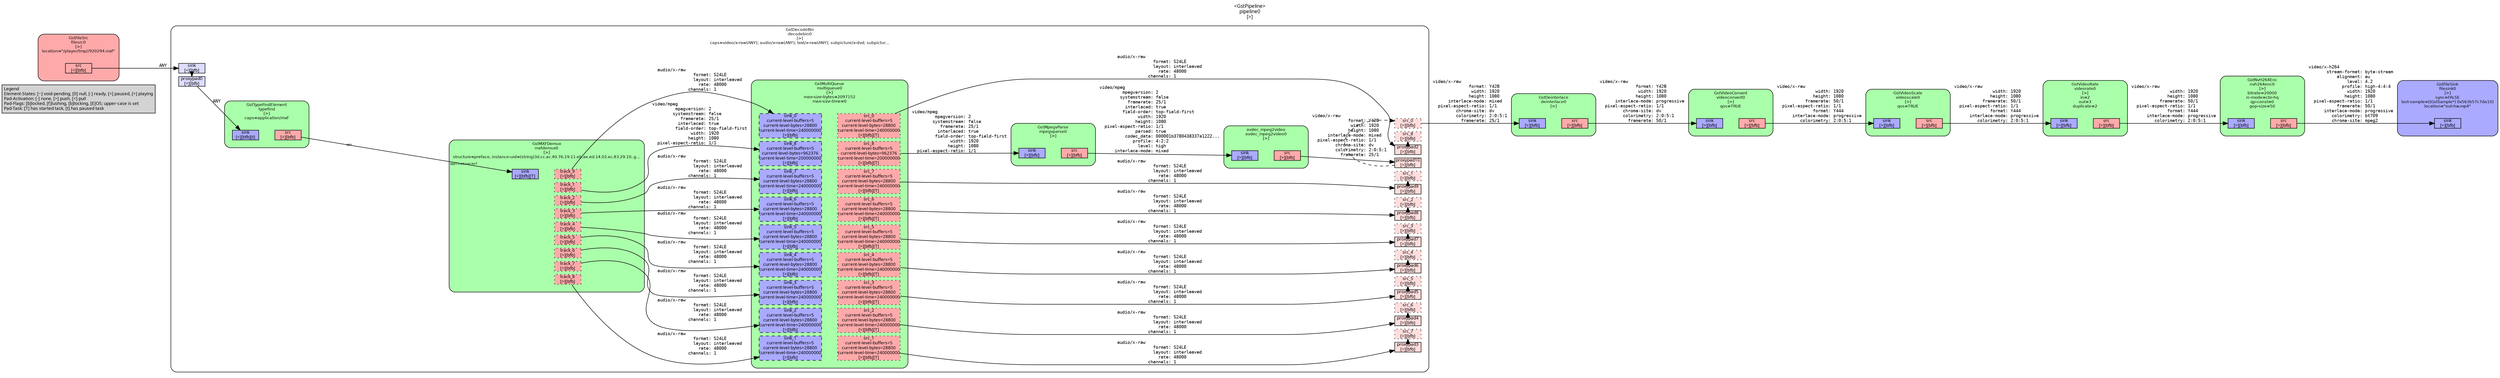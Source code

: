 digraph pipeline {
  rankdir=LR;
  fontname="sans";
  fontsize="10";
  labelloc=t;
  nodesep=.1;
  ranksep=.2;
  label="<GstPipeline>\npipeline0\n[>]";
  node [style="filled,rounded", shape=box, fontsize="9", fontname="sans", margin="0.0,0.0"];
  edge [labelfontsize="6", fontsize="9", fontname="monospace"];
  
  legend [
    pos="0,0!",
    margin="0.05,0.05",
    style="filled",
    label="Legend\lElement-States: [~] void-pending, [0] null, [-] ready, [=] paused, [>] playing\lPad-Activation: [-] none, [>] push, [<] pull\lPad-Flags: [b]locked, [f]lushing, [b]locking, [E]OS; upper-case is set\lPad-Task: [T] has started task, [t] has paused task\l",
  ];
  subgraph cluster_filesink0_0x563b57cd1cf0 {
    fontname="Bitstream Vera Sans";
    fontsize="8";
    style="filled,rounded";
    color=black;
    label="GstFileSink\nfilesink0\n[>]\nsync=FALSE\nlast-sample=((GstSample*) 0x563b57c7da10)\nlocation=\"out-hw.mp4\"";
    subgraph cluster_filesink0_0x563b57cd1cf0_sink {
      label="";
      style="invis";
      filesink0_0x563b57cd1cf0_sink_0x563b57ef80b0 [color=black, fillcolor="#aaaaff", label="sink\n[>][bfb]", height="0.2", style="filled,solid"];
    }

    fillcolor="#aaaaff";
  }

  subgraph cluster_nvh264enc0_0x563b580995d0 {
    fontname="Bitstream Vera Sans";
    fontsize="8";
    style="filled,rounded";
    color=black;
    label="GstNvH264Enc\nnvh264enc0\n[>]\nbitrate=20000\nrc-mode=cbr-hq\nqp-const=0\ngop-size=50";
    subgraph cluster_nvh264enc0_0x563b580995d0_sink {
      label="";
      style="invis";
      nvh264enc0_0x563b580995d0_sink_0x563b57c83b50 [color=black, fillcolor="#aaaaff", label="sink\n[>][bfb]", height="0.2", style="filled,solid"];
    }

    subgraph cluster_nvh264enc0_0x563b580995d0_src {
      label="";
      style="invis";
      nvh264enc0_0x563b580995d0_src_0x563b57c83da0 [color=black, fillcolor="#ffaaaa", label="src\n[>][bfb]", height="0.2", style="filled,solid"];
    }

    nvh264enc0_0x563b580995d0_sink_0x563b57c83b50 -> nvh264enc0_0x563b580995d0_src_0x563b57c83da0 [style="invis"];
    fillcolor="#aaffaa";
  }

  nvh264enc0_0x563b580995d0_src_0x563b57c83da0 -> filesink0_0x563b57cd1cf0_sink_0x563b57ef80b0 [label="video/x-h264\l       stream-format: byte-stream\l           alignment: au\l               level: 4.2\l             profile: high-4:4:4\l               width: 1920\l              height: 1080\l  pixel-aspect-ratio: 1/1\l           framerate: 50/1\l      interlace-mode: progressive\l         colorimetry: bt709\l         chroma-site: mpeg2\l"]
  subgraph cluster_videorate0_0x563b57cc3200 {
    fontname="Bitstream Vera Sans";
    fontsize="8";
    style="filled,rounded";
    color=black;
    label="GstVideoRate\nvideorate0\n[>]\nin=2\nout=3\nduplicate=2";
    subgraph cluster_videorate0_0x563b57cc3200_sink {
      label="";
      style="invis";
      videorate0_0x563b57cc3200_sink_0x563b57c836b0 [color=black, fillcolor="#aaaaff", label="sink\n[>][bfb]", height="0.2", style="filled,solid"];
    }

    subgraph cluster_videorate0_0x563b57cc3200_src {
      label="";
      style="invis";
      videorate0_0x563b57cc3200_src_0x563b57c83900 [color=black, fillcolor="#ffaaaa", label="src\n[>][bfb]", height="0.2", style="filled,solid"];
    }

    videorate0_0x563b57cc3200_sink_0x563b57c836b0 -> videorate0_0x563b57cc3200_src_0x563b57c83900 [style="invis"];
    fillcolor="#aaffaa";
  }

  videorate0_0x563b57cc3200_src_0x563b57c83900 -> nvh264enc0_0x563b580995d0_sink_0x563b57c83b50 [label="video/x-raw\l               width: 1920\l              height: 1080\l           framerate: 50/1\l  pixel-aspect-ratio: 1/1\l              format: Y444\l      interlace-mode: progressive\l         colorimetry: 2:0:5:1\l"]
  subgraph cluster_videoscale0_0x563b57cc00e0 {
    fontname="Bitstream Vera Sans";
    fontsize="8";
    style="filled,rounded";
    color=black;
    label="GstVideoScale\nvideoscale0\n[>]\nqos=TRUE";
    subgraph cluster_videoscale0_0x563b57cc00e0_sink {
      label="";
      style="invis";
      videoscale0_0x563b57cc00e0_sink_0x563b57c83210 [color=black, fillcolor="#aaaaff", label="sink\n[>][bfb]", height="0.2", style="filled,solid"];
    }

    subgraph cluster_videoscale0_0x563b57cc00e0_src {
      label="";
      style="invis";
      videoscale0_0x563b57cc00e0_src_0x563b57c83460 [color=black, fillcolor="#ffaaaa", label="src\n[>][bfb]", height="0.2", style="filled,solid"];
    }

    videoscale0_0x563b57cc00e0_sink_0x563b57c83210 -> videoscale0_0x563b57cc00e0_src_0x563b57c83460 [style="invis"];
    fillcolor="#aaffaa";
  }

  videoscale0_0x563b57cc00e0_src_0x563b57c83460 -> videorate0_0x563b57cc3200_sink_0x563b57c836b0 [label="video/x-raw\l               width: 1920\l              height: 1080\l           framerate: 50/1\l  pixel-aspect-ratio: 1/1\l              format: Y444\l      interlace-mode: progressive\l         colorimetry: 2:0:5:1\l"]
  subgraph cluster_videoconvert0_0x563b57cba4e0 {
    fontname="Bitstream Vera Sans";
    fontsize="8";
    style="filled,rounded";
    color=black;
    label="GstVideoConvert\nvideoconvert0\n[>]\nqos=TRUE";
    subgraph cluster_videoconvert0_0x563b57cba4e0_sink {
      label="";
      style="invis";
      videoconvert0_0x563b57cba4e0_sink_0x563b57c82d70 [color=black, fillcolor="#aaaaff", label="sink\n[>][bfb]", height="0.2", style="filled,solid"];
    }

    subgraph cluster_videoconvert0_0x563b57cba4e0_src {
      label="";
      style="invis";
      videoconvert0_0x563b57cba4e0_src_0x563b57c82fc0 [color=black, fillcolor="#ffaaaa", label="src\n[>][bfb]", height="0.2", style="filled,solid"];
    }

    videoconvert0_0x563b57cba4e0_sink_0x563b57c82d70 -> videoconvert0_0x563b57cba4e0_src_0x563b57c82fc0 [style="invis"];
    fillcolor="#aaffaa";
  }

  videoconvert0_0x563b57cba4e0_src_0x563b57c82fc0 -> videoscale0_0x563b57cc00e0_sink_0x563b57c83210 [label="video/x-raw\l               width: 1920\l              height: 1080\l           framerate: 50/1\l  pixel-aspect-ratio: 1/1\l              format: Y444\l      interlace-mode: progressive\l         colorimetry: 2:0:5:1\l"]
  subgraph cluster_deinterlace0_0x563b57cab560 {
    fontname="Bitstream Vera Sans";
    fontsize="8";
    style="filled,rounded";
    color=black;
    label="GstDeinterlace\ndeinterlace0\n[>]";
    subgraph cluster_deinterlace0_0x563b57cab560_sink {
      label="";
      style="invis";
      deinterlace0_0x563b57cab560_sink_0x563b57c828d0 [color=black, fillcolor="#aaaaff", label="sink\n[>][bfb]", height="0.2", style="filled,solid"];
    }

    subgraph cluster_deinterlace0_0x563b57cab560_src {
      label="";
      style="invis";
      deinterlace0_0x563b57cab560_src_0x563b57c82b20 [color=black, fillcolor="#ffaaaa", label="src\n[>][bfb]", height="0.2", style="filled,solid"];
    }

    deinterlace0_0x563b57cab560_sink_0x563b57c828d0 -> deinterlace0_0x563b57cab560_src_0x563b57c82b20 [style="invis"];
    fillcolor="#aaffaa";
  }

  deinterlace0_0x563b57cab560_src_0x563b57c82b20 -> videoconvert0_0x563b57cba4e0_sink_0x563b57c82d70 [label="video/x-raw\l              format: Y42B\l               width: 1920\l              height: 1080\l      interlace-mode: progressive\l  pixel-aspect-ratio: 1/1\l         chroma-site: dv\l         colorimetry: 2:0:5:1\l           framerate: 50/1\l"]
  subgraph cluster_decodebin0_0x563b57c90120 {
    fontname="Bitstream Vera Sans";
    fontsize="8";
    style="filled,rounded";
    color=black;
    label="GstDecodeBin\ndecodebin0\n[>]\ncaps=video/x-raw(ANY); audio/x-raw(ANY); text/x-raw(ANY); subpicture/x-dvd; subpictur…";
    subgraph cluster_decodebin0_0x563b57c90120_sink {
      label="";
      style="invis";
      _proxypad0_0x563b57c9c090 [color=black, fillcolor="#ddddff", label="proxypad0\n[<][bfb]", height="0.2", style="filled,solid"];
    decodebin0_0x563b57c90120_sink_0x563b57c98050 -> _proxypad0_0x563b57c9c090 [style=dashed, minlen=0]
      decodebin0_0x563b57c90120_sink_0x563b57c98050 [color=black, fillcolor="#ddddff", label="sink\n[<][bfb]", height="0.2", style="filled,solid"];
    }

    subgraph cluster_decodebin0_0x563b57c90120_src {
      label="";
      style="invis";
      _proxypad10_0x7fa0200b6510 [color=black, fillcolor="#ffdddd", label="proxypad10\n[>][bfb]", height="0.2", style="filled,solid"];
    _proxypad10_0x7fa0200b6510 -> decodebin0_0x563b57c90120_src_0_0x7fa0200b4890 [style=dashed, minlen=0]
      decodebin0_0x563b57c90120_src_0_0x7fa0200b4890 [color=black, fillcolor="#ffdddd", label="src_0\n[>][bfb]", height="0.2", style="filled,dotted"];
      _proxypad9_0x7fa0200b62b0 [color=black, fillcolor="#ffdddd", label="proxypad9\n[>][bfb]", height="0.2", style="filled,solid"];
    _proxypad9_0x7fa0200b62b0 -> decodebin0_0x563b57c90120_src_1_0x7fa0200b4600 [style=dashed, minlen=0]
      decodebin0_0x563b57c90120_src_1_0x7fa0200b4600 [color=black, fillcolor="#ffdddd", label="src_1\n[>][bfb]", height="0.2", style="filled,dotted"];
      _proxypad8_0x7fa0200b6050 [color=black, fillcolor="#ffdddd", label="proxypad8\n[>][bfb]", height="0.2", style="filled,solid"];
    _proxypad8_0x7fa0200b6050 -> decodebin0_0x563b57c90120_src_2_0x7fa0200b4370 [style=dashed, minlen=0]
      decodebin0_0x563b57c90120_src_2_0x7fa0200b4370 [color=black, fillcolor="#ffdddd", label="src_2\n[>][bfb]", height="0.2", style="filled,dotted"];
      _proxypad7_0x563b57c9dd10 [color=black, fillcolor="#ffdddd", label="proxypad7\n[>][bfb]", height="0.2", style="filled,solid"];
    _proxypad7_0x563b57c9dd10 -> decodebin0_0x563b57c90120_src_3_0x7fa0200b40e0 [style=dashed, minlen=0]
      decodebin0_0x563b57c90120_src_3_0x7fa0200b40e0 [color=black, fillcolor="#ffdddd", label="src_3\n[>][bfb]", height="0.2", style="filled,dotted"];
      _proxypad6_0x563b57c9dab0 [color=black, fillcolor="#ffdddd", label="proxypad6\n[>][bfb]", height="0.2", style="filled,solid"];
    _proxypad6_0x563b57c9dab0 -> decodebin0_0x563b57c90120_src_4_0x563b57c91d80 [style=dashed, minlen=0]
      decodebin0_0x563b57c90120_src_4_0x563b57c91d80 [color=black, fillcolor="#ffdddd", label="src_4\n[>][bfb]", height="0.2", style="filled,dotted"];
      _proxypad5_0x563b57c9d850 [color=black, fillcolor="#ffdddd", label="proxypad5\n[>][bfb]", height="0.2", style="filled,solid"];
    _proxypad5_0x563b57c9d850 -> decodebin0_0x563b57c90120_src_5_0x563b57c91af0 [style=dashed, minlen=0]
      decodebin0_0x563b57c90120_src_5_0x563b57c91af0 [color=black, fillcolor="#ffdddd", label="src_5\n[>][bfb]", height="0.2", style="filled,dotted"];
      _proxypad4_0x563b57c9d5f0 [color=black, fillcolor="#ffdddd", label="proxypad4\n[>][bfb]", height="0.2", style="filled,solid"];
    _proxypad4_0x563b57c9d5f0 -> decodebin0_0x563b57c90120_src_6_0x563b57c91860 [style=dashed, minlen=0]
      decodebin0_0x563b57c90120_src_6_0x563b57c91860 [color=black, fillcolor="#ffdddd", label="src_6\n[>][bfb]", height="0.2", style="filled,dotted"];
      _proxypad3_0x563b57c9d390 [color=black, fillcolor="#ffdddd", label="proxypad3\n[>][bfb]", height="0.2", style="filled,solid"];
    _proxypad3_0x563b57c9d390 -> decodebin0_0x563b57c90120_src_7_0x563b57c915d0 [style=dashed, minlen=0]
      decodebin0_0x563b57c90120_src_7_0x563b57c915d0 [color=black, fillcolor="#ffdddd", label="src_7\n[>][bfb]", height="0.2", style="filled,dotted"];
      _proxypad2_0x563b57c9ca10 [color=black, fillcolor="#ffdddd", label="proxypad2\n[>][bfb]", height="0.2", style="filled,solid"];
    _proxypad2_0x563b57c9ca10 -> decodebin0_0x563b57c90120_src_8_0x563b57c90b90 [style=dashed, minlen=0]
      decodebin0_0x563b57c90120_src_8_0x563b57c90b90 [color=black, fillcolor="#ffdddd", label="src_8\n[>][bfb]", height="0.2", style="filled,dotted"];
    }

    decodebin0_0x563b57c90120_sink_0x563b57c98050 -> decodebin0_0x563b57c90120_src_0_0x7fa0200b4890 [style="invis"];
    fillcolor="#ffffff";
    subgraph cluster_avdec_mpeg2video0_0x7f9ff414f870 {
      fontname="Bitstream Vera Sans";
      fontsize="8";
      style="filled,rounded";
      color=black;
      label="avdec_mpeg2video\navdec_mpeg2video0\n[>]";
      subgraph cluster_avdec_mpeg2video0_0x7f9ff414f870_sink {
        label="";
        style="invis";
        avdec_mpeg2video0_0x7f9ff414f870_sink_0x7fa0200be360 [color=black, fillcolor="#aaaaff", label="sink\n[>][bfb]", height="0.2", style="filled,solid"];
      }

      subgraph cluster_avdec_mpeg2video0_0x7f9ff414f870_src {
        label="";
        style="invis";
        avdec_mpeg2video0_0x7f9ff414f870_src_0x7fa0200be5b0 [color=black, fillcolor="#ffaaaa", label="src\n[>][bfb]", height="0.2", style="filled,solid"];
      }

      avdec_mpeg2video0_0x7f9ff414f870_sink_0x7fa0200be360 -> avdec_mpeg2video0_0x7f9ff414f870_src_0x7fa0200be5b0 [style="invis"];
      fillcolor="#aaffaa";
    }

    avdec_mpeg2video0_0x7f9ff414f870_src_0x7fa0200be5b0 -> _proxypad10_0x7fa0200b6510 [label="video/x-raw\l              format: Y42B\l               width: 1920\l              height: 1080\l      interlace-mode: mixed\l  pixel-aspect-ratio: 1/1\l         chroma-site: dv\l         colorimetry: 2:0:5:1\l           framerate: 25/1\l"]
    subgraph cluster_mpegvparse0_0x7fa0200c1630 {
      fontname="Bitstream Vera Sans";
      fontsize="8";
      style="filled,rounded";
      color=black;
      label="GstMpegvParse\nmpegvparse0\n[>]";
      subgraph cluster_mpegvparse0_0x7fa0200c1630_sink {
        label="";
        style="invis";
        mpegvparse0_0x7fa0200c1630_sink_0x7fa0200add00 [color=black, fillcolor="#aaaaff", label="sink\n[>][bfb]", height="0.2", style="filled,solid"];
      }

      subgraph cluster_mpegvparse0_0x7fa0200c1630_src {
        label="";
        style="invis";
        mpegvparse0_0x7fa0200c1630_src_0x7fa0200be110 [color=black, fillcolor="#ffaaaa", label="src\n[>][bfb]", height="0.2", style="filled,solid"];
      }

      mpegvparse0_0x7fa0200c1630_sink_0x7fa0200add00 -> mpegvparse0_0x7fa0200c1630_src_0x7fa0200be110 [style="invis"];
      fillcolor="#aaffaa";
    }

    mpegvparse0_0x7fa0200c1630_src_0x7fa0200be110 -> avdec_mpeg2video0_0x7f9ff414f870_sink_0x7fa0200be360 [label="video/mpeg\l         mpegversion: 2\l        systemstream: false\l           framerate: 25/1\l          interlaced: true\l         field-order: top-field-first\l               width: 1920\l              height: 1080\l  pixel-aspect-ratio: 1/1\l              parsed: true\l          codec_data: 000001b3780438337a1222...\l             profile: 4:2:2\l               level: high\l      interlace-mode: mixed\l"]
    subgraph cluster_multiqueue0_0x7fa0200181c0 {
      fontname="Bitstream Vera Sans";
      fontsize="8";
      style="filled,rounded";
      color=black;
      label="GstMultiQueue\nmultiqueue0\n[>]\nmax-size-bytes=2097152\nmax-size-time=0";
      subgraph cluster_multiqueue0_0x7fa0200181c0_sink {
        label="";
        style="invis";
        multiqueue0_0x7fa0200181c0_sink_0_0x563b57ef90e0 [color=black, fillcolor="#aaaaff", label="sink_0\ncurrent-level-buffers=5\ncurrent-level-bytes=28800\ncurrent-level-time=240000000\n[>][bfb]", height="0.2", style="filled,dashed"];
        multiqueue0_0x7fa0200181c0_sink_1_0x563b57ef9580 [color=black, fillcolor="#aaaaff", label="sink_1\ncurrent-level-buffers=5\ncurrent-level-bytes=28800\ncurrent-level-time=240000000\n[>][bfb]", height="0.2", style="filled,dashed"];
        multiqueue0_0x7fa0200181c0_sink_2_0x563b57ef9a20 [color=black, fillcolor="#aaaaff", label="sink_2\ncurrent-level-buffers=5\ncurrent-level-bytes=28800\ncurrent-level-time=240000000\n[>][bfb]", height="0.2", style="filled,dashed"];
        multiqueue0_0x7fa0200181c0_sink_3_0x7fa0200ac140 [color=black, fillcolor="#aaaaff", label="sink_3\ncurrent-level-buffers=5\ncurrent-level-bytes=28800\ncurrent-level-time=240000000\n[>][bfb]", height="0.2", style="filled,dashed"];
        multiqueue0_0x7fa0200181c0_sink_4_0x7fa0200ac5e0 [color=black, fillcolor="#aaaaff", label="sink_4\ncurrent-level-buffers=5\ncurrent-level-bytes=28800\ncurrent-level-time=240000000\n[>][bfb]", height="0.2", style="filled,dashed"];
        multiqueue0_0x7fa0200181c0_sink_5_0x7fa0200aca80 [color=black, fillcolor="#aaaaff", label="sink_5\ncurrent-level-buffers=5\ncurrent-level-bytes=28800\ncurrent-level-time=240000000\n[>][bfb]", height="0.2", style="filled,dashed"];
        multiqueue0_0x7fa0200181c0_sink_6_0x7fa0200acf20 [color=black, fillcolor="#aaaaff", label="sink_6\ncurrent-level-buffers=5\ncurrent-level-bytes=28800\ncurrent-level-time=240000000\n[>][bfb]", height="0.2", style="filled,dashed"];
        multiqueue0_0x7fa0200181c0_sink_7_0x7fa0200ad3c0 [color=black, fillcolor="#aaaaff", label="sink_7\ncurrent-level-buffers=5\ncurrent-level-bytes=28800\ncurrent-level-time=240000000\n[>][bfb]", height="0.2", style="filled,dashed"];
        multiqueue0_0x7fa0200181c0_sink_8_0x7fa0200ad860 [color=black, fillcolor="#aaaaff", label="sink_8\ncurrent-level-buffers=5\ncurrent-level-bytes=962376\ncurrent-level-time=200000000\n[>][bfb]", height="0.2", style="filled,dashed"];
      }

      subgraph cluster_multiqueue0_0x7fa0200181c0_src {
        label="";
        style="invis";
        multiqueue0_0x7fa0200181c0_src_0_0x563b57ef9330 [color=black, fillcolor="#ffaaaa", label="src_0\ncurrent-level-buffers=5\ncurrent-level-bytes=28800\ncurrent-level-time=240000000\n[>][bfb][T]", height="0.2", style="filled,dotted"];
        multiqueue0_0x7fa0200181c0_src_1_0x563b57ef97d0 [color=black, fillcolor="#ffaaaa", label="src_1\ncurrent-level-buffers=5\ncurrent-level-bytes=28800\ncurrent-level-time=240000000\n[>][bfb][T]", height="0.2", style="filled,dotted"];
        multiqueue0_0x7fa0200181c0_src_2_0x563b57ef9c70 [color=black, fillcolor="#ffaaaa", label="src_2\ncurrent-level-buffers=5\ncurrent-level-bytes=28800\ncurrent-level-time=240000000\n[>][bfb][T]", height="0.2", style="filled,dotted"];
        multiqueue0_0x7fa0200181c0_src_3_0x7fa0200ac390 [color=black, fillcolor="#ffaaaa", label="src_3\ncurrent-level-buffers=5\ncurrent-level-bytes=28800\ncurrent-level-time=240000000\n[>][bfb][T]", height="0.2", style="filled,dotted"];
        multiqueue0_0x7fa0200181c0_src_4_0x7fa0200ac830 [color=black, fillcolor="#ffaaaa", label="src_4\ncurrent-level-buffers=5\ncurrent-level-bytes=28800\ncurrent-level-time=240000000\n[>][bfb][T]", height="0.2", style="filled,dotted"];
        multiqueue0_0x7fa0200181c0_src_5_0x7fa0200accd0 [color=black, fillcolor="#ffaaaa", label="src_5\ncurrent-level-buffers=5\ncurrent-level-bytes=28800\ncurrent-level-time=240000000\n[>][bfb][T]", height="0.2", style="filled,dotted"];
        multiqueue0_0x7fa0200181c0_src_6_0x7fa0200ad170 [color=black, fillcolor="#ffaaaa", label="src_6\ncurrent-level-buffers=5\ncurrent-level-bytes=28800\ncurrent-level-time=240000000\n[>][bfb][T]", height="0.2", style="filled,dotted"];
        multiqueue0_0x7fa0200181c0_src_7_0x7fa0200ad610 [color=black, fillcolor="#ffaaaa", label="src_7\ncurrent-level-buffers=5\ncurrent-level-bytes=28800\ncurrent-level-time=240000000\n[>][bfb][T]", height="0.2", style="filled,dotted"];
        multiqueue0_0x7fa0200181c0_src_8_0x7fa0200adab0 [color=black, fillcolor="#ffaaaa", label="src_8\ncurrent-level-buffers=5\ncurrent-level-bytes=962376\ncurrent-level-time=200000000\n[>][bfb][T]", height="0.2", style="filled,dotted"];
      }

      multiqueue0_0x7fa0200181c0_sink_0_0x563b57ef90e0 -> multiqueue0_0x7fa0200181c0_src_0_0x563b57ef9330 [style="invis"];
      fillcolor="#aaffaa";
    }

    multiqueue0_0x7fa0200181c0_src_0_0x563b57ef9330 -> _proxypad2_0x563b57c9ca10 [label="audio/x-raw\l              format: S24LE\l              layout: interleaved\l                rate: 48000\l            channels: 1\l"]
    multiqueue0_0x7fa0200181c0_src_1_0x563b57ef97d0 -> _proxypad3_0x563b57c9d390 [label="audio/x-raw\l              format: S24LE\l              layout: interleaved\l                rate: 48000\l            channels: 1\l"]
    multiqueue0_0x7fa0200181c0_src_2_0x563b57ef9c70 -> _proxypad4_0x563b57c9d5f0 [label="audio/x-raw\l              format: S24LE\l              layout: interleaved\l                rate: 48000\l            channels: 1\l"]
    multiqueue0_0x7fa0200181c0_src_3_0x7fa0200ac390 -> _proxypad5_0x563b57c9d850 [label="audio/x-raw\l              format: S24LE\l              layout: interleaved\l                rate: 48000\l            channels: 1\l"]
    multiqueue0_0x7fa0200181c0_src_4_0x7fa0200ac830 -> _proxypad6_0x563b57c9dab0 [label="audio/x-raw\l              format: S24LE\l              layout: interleaved\l                rate: 48000\l            channels: 1\l"]
    multiqueue0_0x7fa0200181c0_src_5_0x7fa0200accd0 -> _proxypad7_0x563b57c9dd10 [label="audio/x-raw\l              format: S24LE\l              layout: interleaved\l                rate: 48000\l            channels: 1\l"]
    multiqueue0_0x7fa0200181c0_src_6_0x7fa0200ad170 -> _proxypad8_0x7fa0200b6050 [label="audio/x-raw\l              format: S24LE\l              layout: interleaved\l                rate: 48000\l            channels: 1\l"]
    multiqueue0_0x7fa0200181c0_src_7_0x7fa0200ad610 -> _proxypad9_0x7fa0200b62b0 [label="audio/x-raw\l              format: S24LE\l              layout: interleaved\l                rate: 48000\l            channels: 1\l"]
    multiqueue0_0x7fa0200181c0_src_8_0x7fa0200adab0 -> mpegvparse0_0x7fa0200c1630_sink_0x7fa0200add00 [label="video/mpeg\l         mpegversion: 2\l        systemstream: false\l           framerate: 25/1\l          interlaced: true\l         field-order: top-field-first\l               width: 1920\l              height: 1080\l  pixel-aspect-ratio: 1/1\l"]
    subgraph cluster_mxfdemux0_0x563b57c90dd0 {
      fontname="Bitstream Vera Sans";
      fontsize="8";
      style="filled,rounded";
      color=black;
      label="GstMXFDemux\nmxfdemux0\n[>]\nstructure=preface, instance-uid=(string)3d.cc.ac.40.76.19.11.eb.ae.ed.14.02.ec.83.29.10, g…";
      subgraph cluster_mxfdemux0_0x563b57c90dd0_sink {
        label="";
        style="invis";
        mxfdemux0_0x563b57c90dd0_sink_0x563b57ef87a0 [color=black, fillcolor="#aaaaff", label="sink\n[<][bfb][T]", height="0.2", style="filled,solid"];
      }

      subgraph cluster_mxfdemux0_0x563b57c90dd0_src {
        label="";
        style="invis";
        mxfdemux0_0x563b57c90dd0_track_9_0x7fa02004b950 [color=black, fillcolor="#ffaaaa", label="track_9\n[>][bfb]", height="0.2", style="filled,dotted"];
        mxfdemux0_0x563b57c90dd0_track_8_0x7fa02004b660 [color=black, fillcolor="#ffaaaa", label="track_8\n[>][bfb]", height="0.2", style="filled,dotted"];
        mxfdemux0_0x563b57c90dd0_track_7_0x7fa02004b370 [color=black, fillcolor="#ffaaaa", label="track_7\n[>][bfb]", height="0.2", style="filled,dotted"];
        mxfdemux0_0x563b57c90dd0_track_6_0x7fa02004b080 [color=black, fillcolor="#ffaaaa", label="track_6\n[>][bfb]", height="0.2", style="filled,dotted"];
        mxfdemux0_0x563b57c90dd0_track_5_0x7fa02004ad90 [color=black, fillcolor="#ffaaaa", label="track_5\n[>][bfb]", height="0.2", style="filled,dotted"];
        mxfdemux0_0x563b57c90dd0_track_4_0x7fa02004aaa0 [color=black, fillcolor="#ffaaaa", label="track_4\n[>][bfb]", height="0.2", style="filled,dotted"];
        mxfdemux0_0x563b57c90dd0_track_3_0x7fa02004a7b0 [color=black, fillcolor="#ffaaaa", label="track_3\n[>][bfb]", height="0.2", style="filled,dotted"];
        mxfdemux0_0x563b57c90dd0_track_2_0x7fa02004a4c0 [color=black, fillcolor="#ffaaaa", label="track_2\n[>][bfb]", height="0.2", style="filled,dotted"];
        mxfdemux0_0x563b57c90dd0_track_1_0x7fa02004a1d0 [color=black, fillcolor="#ffaaaa", label="track_1\n[>][bfb]", height="0.2", style="filled,dotted"];
      }

      mxfdemux0_0x563b57c90dd0_sink_0x563b57ef87a0 -> mxfdemux0_0x563b57c90dd0_track_9_0x7fa02004b950 [style="invis"];
      fillcolor="#aaffaa";
    }

    mxfdemux0_0x563b57c90dd0_track_9_0x7fa02004b950 -> multiqueue0_0x7fa0200181c0_sink_0_0x563b57ef90e0 [label="audio/x-raw\l              format: S24LE\l              layout: interleaved\l                rate: 48000\l            channels: 1\l"]
    mxfdemux0_0x563b57c90dd0_track_8_0x7fa02004b660 -> multiqueue0_0x7fa0200181c0_sink_1_0x563b57ef9580 [label="audio/x-raw\l              format: S24LE\l              layout: interleaved\l                rate: 48000\l            channels: 1\l"]
    mxfdemux0_0x563b57c90dd0_track_7_0x7fa02004b370 -> multiqueue0_0x7fa0200181c0_sink_2_0x563b57ef9a20 [label="audio/x-raw\l              format: S24LE\l              layout: interleaved\l                rate: 48000\l            channels: 1\l"]
    mxfdemux0_0x563b57c90dd0_track_6_0x7fa02004b080 -> multiqueue0_0x7fa0200181c0_sink_3_0x7fa0200ac140 [label="audio/x-raw\l              format: S24LE\l              layout: interleaved\l                rate: 48000\l            channels: 1\l"]
    mxfdemux0_0x563b57c90dd0_track_5_0x7fa02004ad90 -> multiqueue0_0x7fa0200181c0_sink_4_0x7fa0200ac5e0 [label="audio/x-raw\l              format: S24LE\l              layout: interleaved\l                rate: 48000\l            channels: 1\l"]
    mxfdemux0_0x563b57c90dd0_track_4_0x7fa02004aaa0 -> multiqueue0_0x7fa0200181c0_sink_5_0x7fa0200aca80 [label="audio/x-raw\l              format: S24LE\l              layout: interleaved\l                rate: 48000\l            channels: 1\l"]
    mxfdemux0_0x563b57c90dd0_track_3_0x7fa02004a7b0 -> multiqueue0_0x7fa0200181c0_sink_6_0x7fa0200acf20 [label="audio/x-raw\l              format: S24LE\l              layout: interleaved\l                rate: 48000\l            channels: 1\l"]
    mxfdemux0_0x563b57c90dd0_track_2_0x7fa02004a4c0 -> multiqueue0_0x7fa0200181c0_sink_7_0x7fa0200ad3c0 [label="audio/x-raw\l              format: S24LE\l              layout: interleaved\l                rate: 48000\l            channels: 1\l"]
    mxfdemux0_0x563b57c90dd0_track_1_0x7fa02004a1d0 -> multiqueue0_0x7fa0200181c0_sink_8_0x7fa0200ad860 [label="video/mpeg\l         mpegversion: 2\l        systemstream: false\l           framerate: 25/1\l          interlaced: true\l         field-order: top-field-first\l               width: 1920\l              height: 1080\l  pixel-aspect-ratio: 1/1\l"]
    subgraph cluster_typefind_0x563b57c92040 {
      fontname="Bitstream Vera Sans";
      fontsize="8";
      style="filled,rounded";
      color=black;
      label="GstTypeFindElement\ntypefind\n[>]\ncaps=application/mxf";
      subgraph cluster_typefind_0x563b57c92040_sink {
        label="";
        style="invis";
        typefind_0x563b57c92040_sink_0x563b57c82430 [color=black, fillcolor="#aaaaff", label="sink\n[<][bfb][t]", height="0.2", style="filled,solid"];
      }

      subgraph cluster_typefind_0x563b57c92040_src {
        label="";
        style="invis";
        typefind_0x563b57c92040_src_0x563b57c82680 [color=black, fillcolor="#ffaaaa", label="src\n[<][bfb]", height="0.2", style="filled,solid"];
      }

      typefind_0x563b57c92040_sink_0x563b57c82430 -> typefind_0x563b57c92040_src_0x563b57c82680 [style="invis"];
      fillcolor="#aaffaa";
    }

    _proxypad0_0x563b57c9c090 -> typefind_0x563b57c92040_sink_0x563b57c82430 [label="ANY"]
    typefind_0x563b57c92040_src_0x563b57c82680 -> mxfdemux0_0x563b57c90dd0_sink_0x563b57ef87a0 [labeldistance="10", labelangle="0", label="                                                  ", taillabel="ANY", headlabel="application/mxf\l"]
  }

  decodebin0_0x563b57c90120_src_0_0x7fa0200b4890 -> deinterlace0_0x563b57cab560_sink_0x563b57c828d0 [label="video/x-raw\l              format: Y42B\l               width: 1920\l              height: 1080\l      interlace-mode: mixed\l  pixel-aspect-ratio: 1/1\l         chroma-site: dv\l         colorimetry: 2:0:5:1\l           framerate: 25/1\l"]
  subgraph cluster_filesrc0_0x563b57c80320 {
    fontname="Bitstream Vera Sans";
    fontsize="8";
    style="filled,rounded";
    color=black;
    label="GstFileSrc\nfilesrc0\n[>]\nlocation=\"/player/tmp//920294.mxf\"";
    subgraph cluster_filesrc0_0x563b57c80320_src {
      label="";
      style="invis";
      filesrc0_0x563b57c80320_src_0x563b57c821e0 [color=black, fillcolor="#ffaaaa", label="src\n[<][bfb]", height="0.2", style="filled,solid"];
    }

    fillcolor="#ffaaaa";
  }

  filesrc0_0x563b57c80320_src_0x563b57c821e0 -> decodebin0_0x563b57c90120_sink_0x563b57c98050 [label="ANY"]
}
